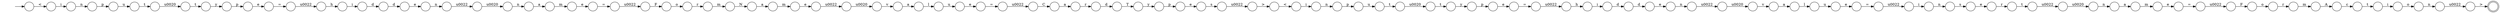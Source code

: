 digraph Automaton {
  rankdir = LR;
  0 [shape=circle,label=""];
  0 -> 109 [label="o"]
  1 [shape=circle,label=""];
  1 -> 35 [label="a"]
  2 [shape=circle,label=""];
  2 -> 98 [label="n"]
  3 [shape=circle,label=""];
  3 -> 53 [label="i"]
  4 [shape=circle,label=""];
  4 -> 65 [label="e"]
  5 [shape=circle,label=""];
  5 -> 42 [label="p"]
  6 [shape=circle,label=""];
  6 -> 79 [label="i"]
  7 [shape=circle,label=""];
  7 -> 22 [label="p"]
  8 [shape=circle,label=""];
  8 -> 7 [label="y"]
  9 [shape=circle,label=""];
  9 -> 71 [label="\u0022"]
  10 [shape=circle,label=""];
  10 -> 94 [label="\u0022"]
  11 [shape=circle,label=""];
  11 -> 83 [label="\u0020"]
  12 [shape=circle,label=""];
  12 -> 27 [label="="]
  13 [shape=circle,label=""];
  13 -> 68 [label="e"]
  14 [shape=circle,label=""];
  14 -> 77 [label="="]
  15 [shape=circle,label=""];
  15 -> 31 [label="d"]
  16 [shape=circle,label=""];
  16 -> 87 [label="r"]
  17 [shape=circle,label=""];
  initial [shape=plaintext,label=""];
  initial -> 17
  17 -> 51 [label="<"]
  18 [shape=circle,label=""];
  18 -> 1 [label="v"]
  19 [shape=circle,label=""];
  19 -> 21 [label="m"]
  20 [shape=circle,label=""];
  20 -> 100 [label="u"]
  21 [shape=circle,label=""];
  21 -> 29 [label="A"]
  22 [shape=circle,label=""];
  22 -> 66 [label="e"]
  23 [shape=circle,label=""];
  23 -> 52 [label="\u0020"]
  24 [shape=circle,label=""];
  24 -> 47 [label="\u0022"]
  25 [shape=circle,label=""];
  25 -> 97 [label="\u0020"]
  26 [shape=circle,label=""];
  26 -> 9 [label="s"]
  27 [shape=circle,label=""];
  27 -> 78 [label="\u0022"]
  28 [shape=circle,label=""];
  28 -> 11 [label="t"]
  29 [shape=circle,label=""];
  29 -> 105 [label="c"]
  30 [shape=circle,label=""];
  30 -> 28 [label="u"]
  31 [shape=circle,label=""];
  31 -> 38 [label="T"]
  32 [shape=circle,label=""];
  32 -> 96 [label=">"]
  33 [shape=circle,label=""];
  33 -> 61 [label="a"]
  34 [shape=circle,label=""];
  34 -> 49 [label="u"]
  35 [shape=circle,label=""];
  35 -> 34 [label="l"]
  36 [shape=circle,label=""];
  36 -> 81 [label="\u0020"]
  37 [shape=circle,label=""];
  37 -> 69 [label="="]
  38 [shape=circle,label=""];
  38 -> 58 [label="y"]
  39 [shape=circle,label=""];
  39 -> 93 [label="n"]
  40 [shape=circle,label=""];
  40 -> 102 [label="i"]
  41 [shape=circle,label=""];
  41 -> 2 [label="e"]
  42 [shape=circle,label=""];
  42 -> 14 [label="e"]
  43 [shape=circle,label=""];
  43 -> 101 [label="\u0022"]
  44 [shape=circle,label=""];
  44 -> 13 [label="m"]
  45 [shape=circle,label=""];
  45 -> 15 [label="r"]
  46 [shape=circle,label=""];
  46 -> 10 [label="e"]
  47 [shape=circle,label=""];
  47 -> 0 [label="F"]
  48 [shape=circle,label=""];
  48 -> 76 [label="n"]
  49 [shape=circle,label=""];
  49 -> 73 [label="e"]
  50 [shape=circle,label=""];
  50 -> 56 [label="u"]
  51 [shape=circle,label=""];
  51 -> 75 [label="i"]
  52 [shape=circle,label=""];
  52 -> 90 [label="n"]
  53 [shape=circle,label=""];
  53 -> 54 [label="d"]
  54 [shape=circle,label=""];
  54 -> 41 [label="d"]
  55 [shape=circle,label=""];
  55 -> 80 [label="i"]
  56 [shape=circle,label=""];
  56 -> 12 [label="e"]
  57 [shape=circle,label=""];
  57 -> 46 [label="m"]
  58 [shape=circle,label=""];
  58 -> 74 [label="p"]
  59 [shape=circle,label=""];
  59 -> 30 [label="p"]
  60 [shape=circle,label=""];
  60 -> 91 [label="\u0020"]
  61 [shape=circle,label=""];
  61 -> 106 [label="m"]
  62 [shape=circle,label=""];
  62 -> 107 [label="t"]
  63 [shape=circle,label=""];
  63 -> 67 [label="\u0022"]
  64 [shape=circle,label=""];
  64 -> 40 [label="<"]
  65 [shape=circle,label=""];
  65 -> 95 [label="n"]
  66 [shape=circle,label=""];
  66 -> 63 [label="="]
  67 [shape=circle,label=""];
  67 -> 3 [label="h"]
  68 [shape=circle,label=""];
  68 -> 24 [label="="]
  69 [shape=circle,label=""];
  69 -> 103 [label="\u0022"]
  70 [shape=circle,label=""];
  70 -> 45 [label="a"]
  71 [shape=circle,label=""];
  71 -> 64 [label=">"]
  72 [shape=circle,label=""];
  72 -> 16 [label="o"]
  73 [shape=circle,label=""];
  73 -> 43 [label="="]
  74 [shape=circle,label=""];
  74 -> 26 [label="e"]
  75 [shape=circle,label=""];
  75 -> 92 [label="n"]
  76 [shape=circle,label=""];
  76 -> 86 [label="s"]
  77 [shape=circle,label=""];
  77 -> 85 [label="\u0022"]
  78 [shape=circle,label=""];
  78 -> 48 [label="i"]
  79 [shape=circle,label=""];
  79 -> 39 [label="o"]
  80 [shape=circle,label=""];
  80 -> 88 [label="d"]
  81 [shape=circle,label=""];
  81 -> 104 [label="v"]
  82 [shape=circle,label=""];
  82 -> 99 [label="N"]
  83 [shape=circle,label=""];
  83 -> 8 [label="t"]
  84 [shape=circle,label=""];
  84 -> 50 [label="l"]
  85 [shape=circle,label=""];
  85 -> 55 [label="h"]
  86 [shape=circle,label=""];
  86 -> 89 [label="e"]
  87 [shape=circle,label=""];
  87 -> 82 [label="m"]
  88 [shape=circle,label=""];
  88 -> 4 [label="d"]
  89 [shape=circle,label=""];
  89 -> 62 [label="r"]
  90 [shape=circle,label=""];
  90 -> 44 [label="a"]
  91 [shape=circle,label=""];
  91 -> 108 [label="t"]
  92 [shape=circle,label=""];
  92 -> 20 [label="p"]
  93 [shape=circle,label=""];
  93 -> 32 [label="\u0022"]
  94 [shape=circle,label=""];
  94 -> 18 [label="\u0020"]
  95 [shape=circle,label=""];
  95 -> 25 [label="\u0022"]
  96 [shape=doublecircle,label=""];
  97 [shape=circle,label=""];
  97 -> 33 [label="n"]
  98 [shape=circle,label=""];
  98 -> 36 [label="\u0022"]
  99 [shape=circle,label=""];
  99 -> 57 [label="a"]
  100 [shape=circle,label=""];
  100 -> 60 [label="t"]
  101 [shape=circle,label=""];
  101 -> 70 [label="C"]
  102 [shape=circle,label=""];
  102 -> 59 [label="n"]
  103 [shape=circle,label=""];
  103 -> 72 [label="F"]
  104 [shape=circle,label=""];
  104 -> 84 [label="a"]
  105 [shape=circle,label=""];
  105 -> 6 [label="t"]
  106 [shape=circle,label=""];
  106 -> 37 [label="e"]
  107 [shape=circle,label=""];
  107 -> 23 [label="\u0022"]
  108 [shape=circle,label=""];
  108 -> 5 [label="y"]
  109 [shape=circle,label=""];
  109 -> 19 [label="r"]
}

